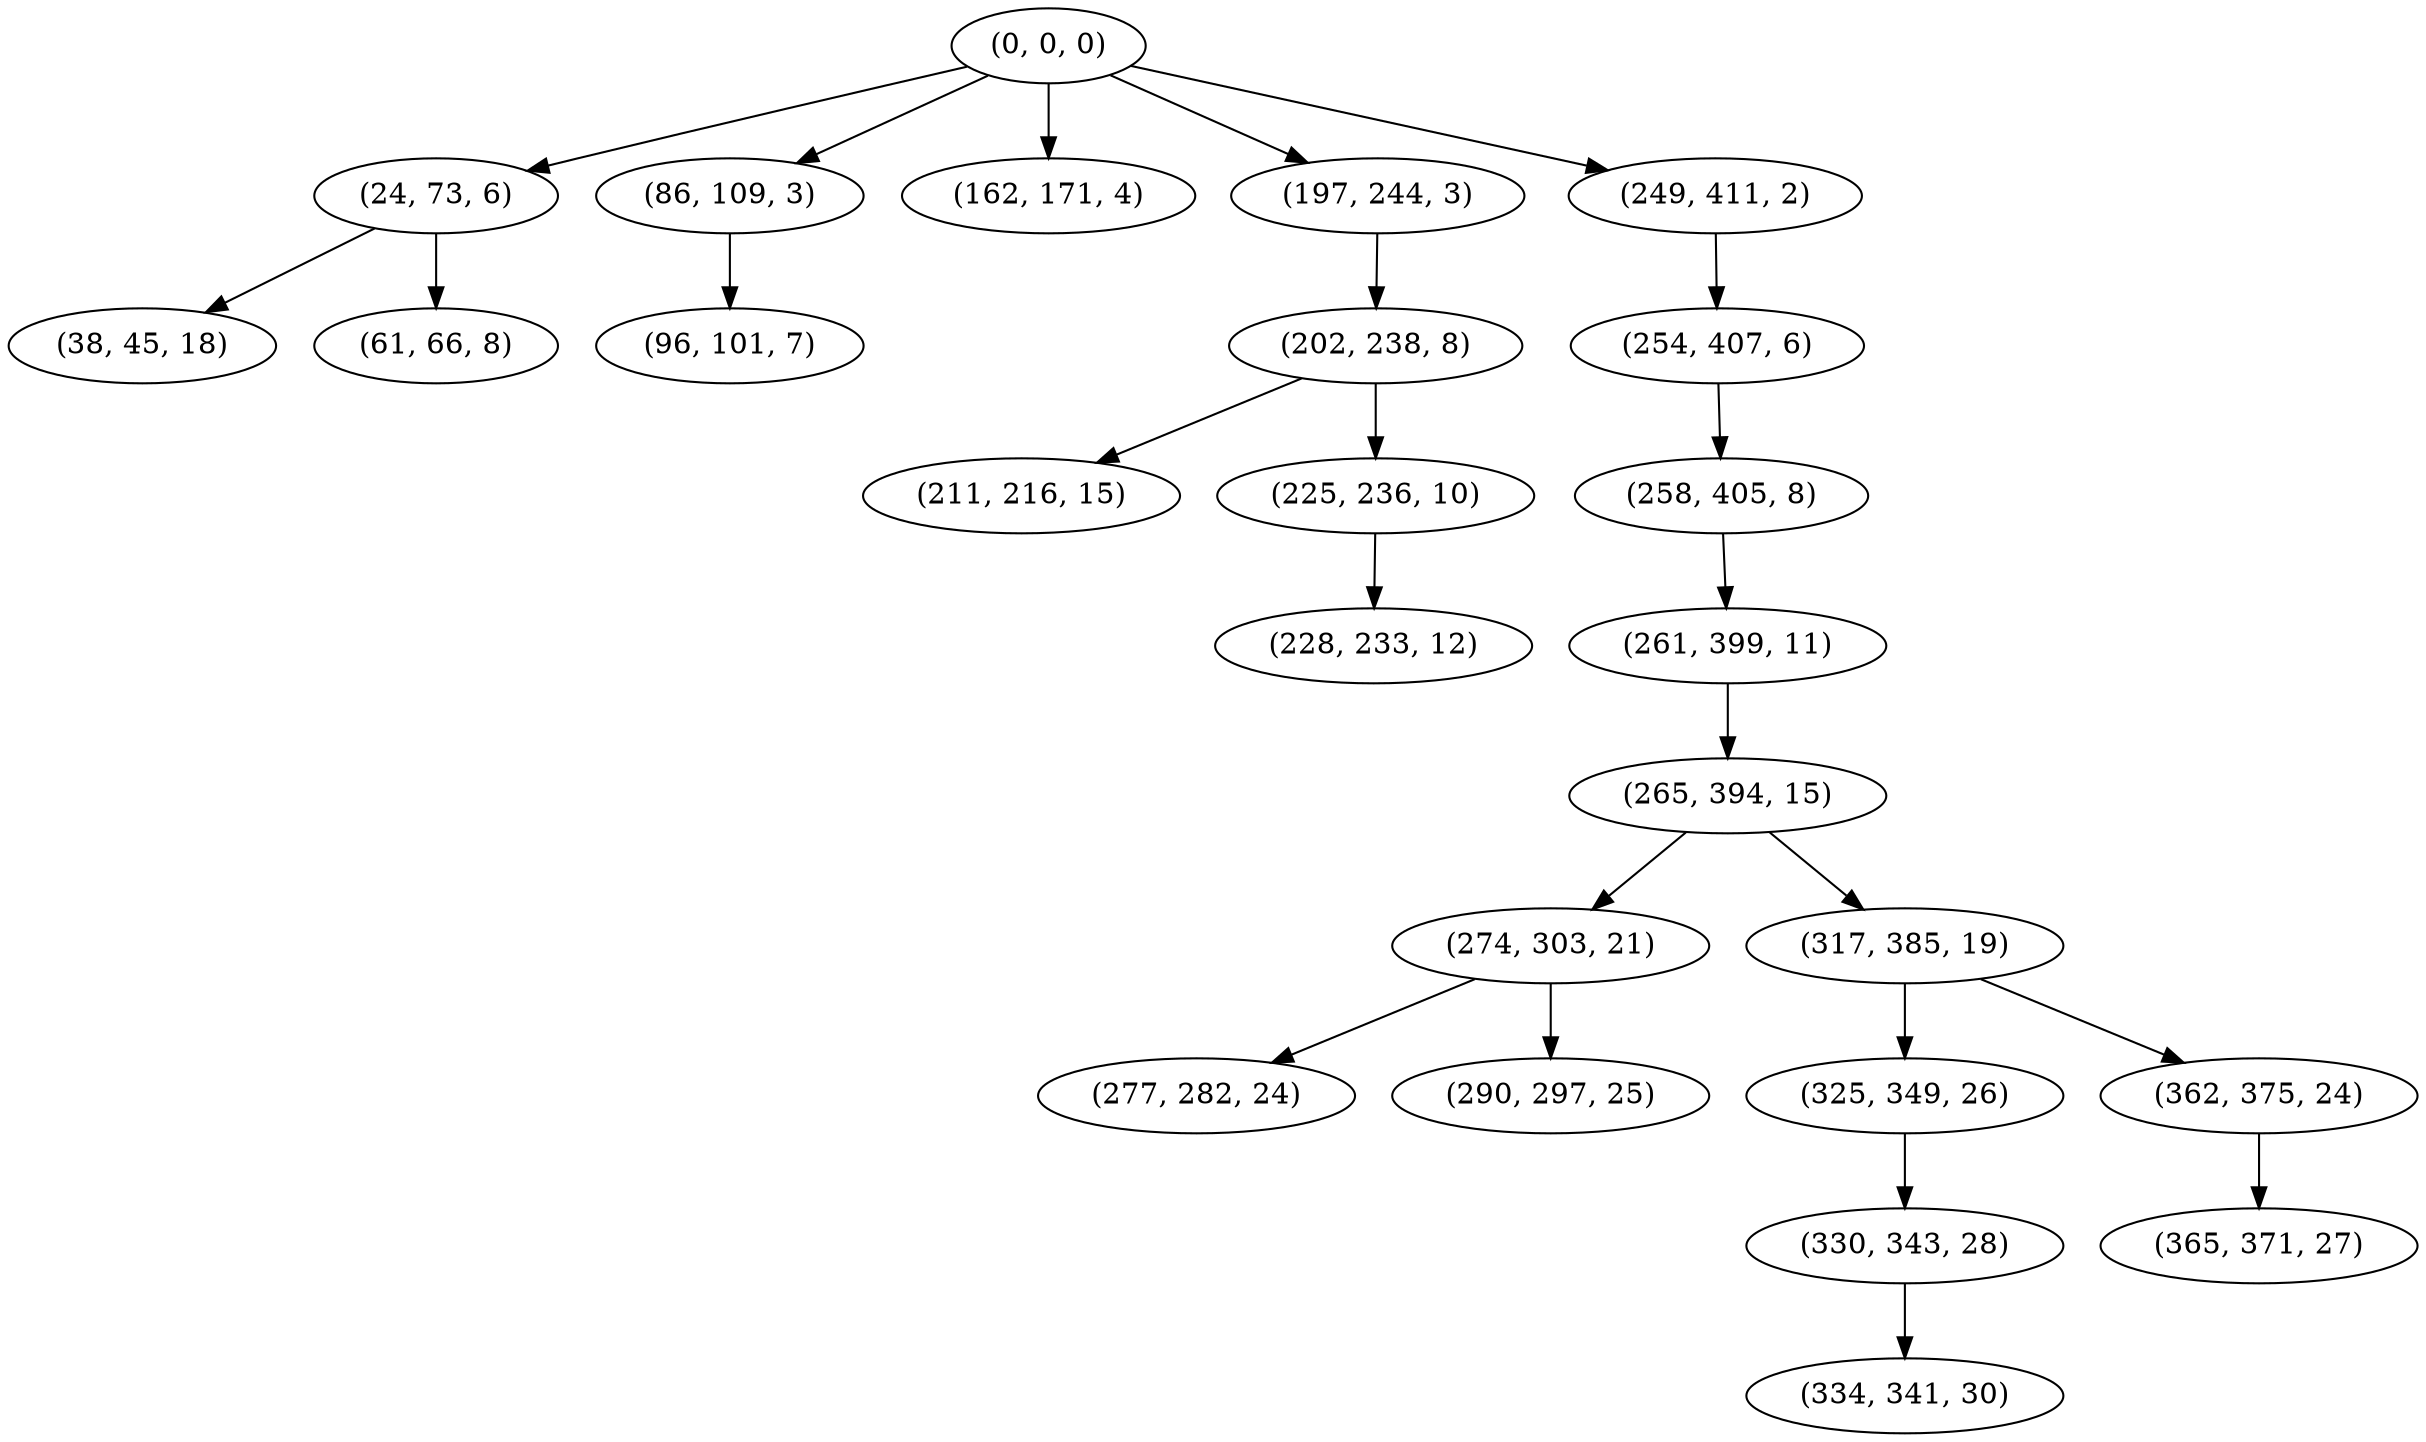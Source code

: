 digraph tree {
    "(0, 0, 0)";
    "(24, 73, 6)";
    "(38, 45, 18)";
    "(61, 66, 8)";
    "(86, 109, 3)";
    "(96, 101, 7)";
    "(162, 171, 4)";
    "(197, 244, 3)";
    "(202, 238, 8)";
    "(211, 216, 15)";
    "(225, 236, 10)";
    "(228, 233, 12)";
    "(249, 411, 2)";
    "(254, 407, 6)";
    "(258, 405, 8)";
    "(261, 399, 11)";
    "(265, 394, 15)";
    "(274, 303, 21)";
    "(277, 282, 24)";
    "(290, 297, 25)";
    "(317, 385, 19)";
    "(325, 349, 26)";
    "(330, 343, 28)";
    "(334, 341, 30)";
    "(362, 375, 24)";
    "(365, 371, 27)";
    "(0, 0, 0)" -> "(24, 73, 6)";
    "(0, 0, 0)" -> "(86, 109, 3)";
    "(0, 0, 0)" -> "(162, 171, 4)";
    "(0, 0, 0)" -> "(197, 244, 3)";
    "(0, 0, 0)" -> "(249, 411, 2)";
    "(24, 73, 6)" -> "(38, 45, 18)";
    "(24, 73, 6)" -> "(61, 66, 8)";
    "(86, 109, 3)" -> "(96, 101, 7)";
    "(197, 244, 3)" -> "(202, 238, 8)";
    "(202, 238, 8)" -> "(211, 216, 15)";
    "(202, 238, 8)" -> "(225, 236, 10)";
    "(225, 236, 10)" -> "(228, 233, 12)";
    "(249, 411, 2)" -> "(254, 407, 6)";
    "(254, 407, 6)" -> "(258, 405, 8)";
    "(258, 405, 8)" -> "(261, 399, 11)";
    "(261, 399, 11)" -> "(265, 394, 15)";
    "(265, 394, 15)" -> "(274, 303, 21)";
    "(265, 394, 15)" -> "(317, 385, 19)";
    "(274, 303, 21)" -> "(277, 282, 24)";
    "(274, 303, 21)" -> "(290, 297, 25)";
    "(317, 385, 19)" -> "(325, 349, 26)";
    "(317, 385, 19)" -> "(362, 375, 24)";
    "(325, 349, 26)" -> "(330, 343, 28)";
    "(330, 343, 28)" -> "(334, 341, 30)";
    "(362, 375, 24)" -> "(365, 371, 27)";
}
